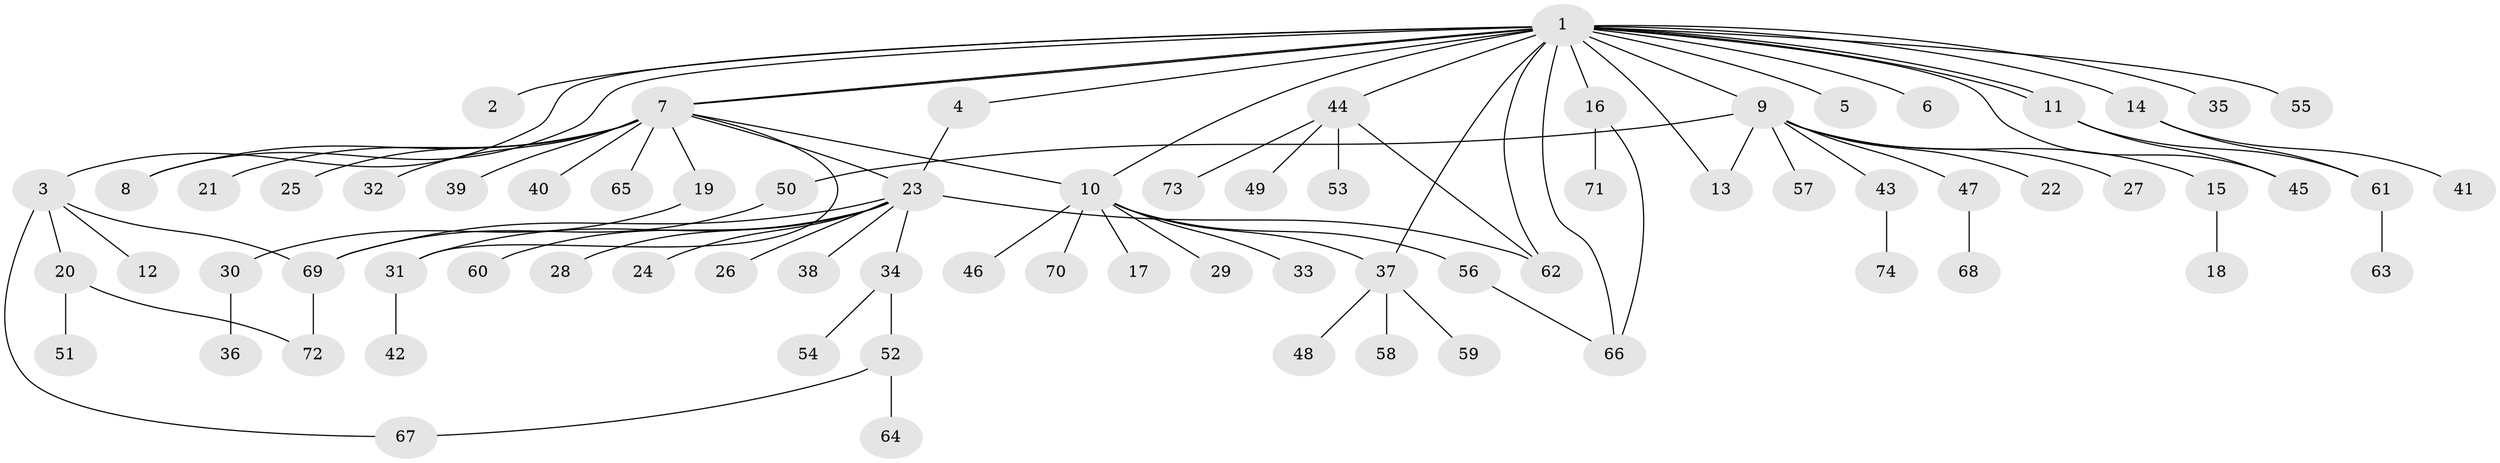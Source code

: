 // Generated by graph-tools (version 1.1) at 2025/35/03/09/25 02:35:46]
// undirected, 74 vertices, 91 edges
graph export_dot {
graph [start="1"]
  node [color=gray90,style=filled];
  1;
  2;
  3;
  4;
  5;
  6;
  7;
  8;
  9;
  10;
  11;
  12;
  13;
  14;
  15;
  16;
  17;
  18;
  19;
  20;
  21;
  22;
  23;
  24;
  25;
  26;
  27;
  28;
  29;
  30;
  31;
  32;
  33;
  34;
  35;
  36;
  37;
  38;
  39;
  40;
  41;
  42;
  43;
  44;
  45;
  46;
  47;
  48;
  49;
  50;
  51;
  52;
  53;
  54;
  55;
  56;
  57;
  58;
  59;
  60;
  61;
  62;
  63;
  64;
  65;
  66;
  67;
  68;
  69;
  70;
  71;
  72;
  73;
  74;
  1 -- 2;
  1 -- 3;
  1 -- 4;
  1 -- 5;
  1 -- 6;
  1 -- 7;
  1 -- 7;
  1 -- 8;
  1 -- 9;
  1 -- 10;
  1 -- 11;
  1 -- 11;
  1 -- 13;
  1 -- 14;
  1 -- 16;
  1 -- 35;
  1 -- 37;
  1 -- 44;
  1 -- 45;
  1 -- 55;
  1 -- 62;
  1 -- 66;
  3 -- 12;
  3 -- 20;
  3 -- 67;
  3 -- 69;
  4 -- 23;
  7 -- 8;
  7 -- 10;
  7 -- 19;
  7 -- 21;
  7 -- 23;
  7 -- 25;
  7 -- 31;
  7 -- 32;
  7 -- 39;
  7 -- 40;
  7 -- 65;
  9 -- 13;
  9 -- 15;
  9 -- 22;
  9 -- 27;
  9 -- 43;
  9 -- 47;
  9 -- 50;
  9 -- 57;
  10 -- 17;
  10 -- 29;
  10 -- 33;
  10 -- 37;
  10 -- 46;
  10 -- 56;
  10 -- 70;
  11 -- 45;
  11 -- 61;
  14 -- 41;
  14 -- 61;
  15 -- 18;
  16 -- 66;
  16 -- 71;
  19 -- 30;
  20 -- 51;
  20 -- 72;
  23 -- 24;
  23 -- 26;
  23 -- 28;
  23 -- 31;
  23 -- 34;
  23 -- 38;
  23 -- 60;
  23 -- 62;
  23 -- 69;
  30 -- 36;
  31 -- 42;
  34 -- 52;
  34 -- 54;
  37 -- 48;
  37 -- 58;
  37 -- 59;
  43 -- 74;
  44 -- 49;
  44 -- 53;
  44 -- 62;
  44 -- 73;
  47 -- 68;
  50 -- 69;
  52 -- 64;
  52 -- 67;
  56 -- 66;
  61 -- 63;
  69 -- 72;
}
